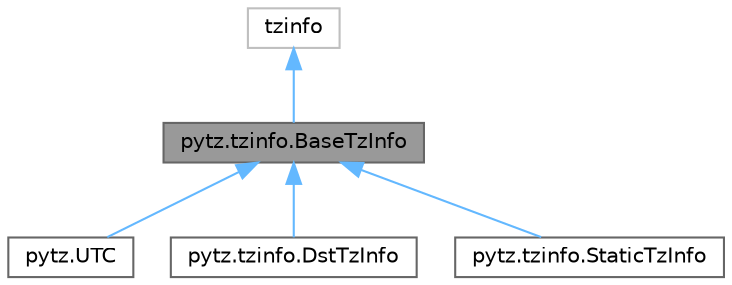 digraph "pytz.tzinfo.BaseTzInfo"
{
 // LATEX_PDF_SIZE
  bgcolor="transparent";
  edge [fontname=Helvetica,fontsize=10,labelfontname=Helvetica,labelfontsize=10];
  node [fontname=Helvetica,fontsize=10,shape=box,height=0.2,width=0.4];
  Node1 [id="Node000001",label="pytz.tzinfo.BaseTzInfo",height=0.2,width=0.4,color="gray40", fillcolor="grey60", style="filled", fontcolor="black",tooltip=" "];
  Node2 -> Node1 [id="edge5_Node000001_Node000002",dir="back",color="steelblue1",style="solid",tooltip=" "];
  Node2 [id="Node000002",label="tzinfo",height=0.2,width=0.4,color="grey75", fillcolor="white", style="filled",tooltip=" "];
  Node1 -> Node3 [id="edge6_Node000001_Node000003",dir="back",color="steelblue1",style="solid",tooltip=" "];
  Node3 [id="Node000003",label="pytz.UTC",height=0.2,width=0.4,color="gray40", fillcolor="white", style="filled",URL="$df/dbc/classpytz_1_1UTC.html",tooltip=" "];
  Node1 -> Node4 [id="edge7_Node000001_Node000004",dir="back",color="steelblue1",style="solid",tooltip=" "];
  Node4 [id="Node000004",label="pytz.tzinfo.DstTzInfo",height=0.2,width=0.4,color="gray40", fillcolor="white", style="filled",URL="$d7/d00/classpytz_1_1tzinfo_1_1DstTzInfo.html",tooltip=" "];
  Node1 -> Node5 [id="edge8_Node000001_Node000005",dir="back",color="steelblue1",style="solid",tooltip=" "];
  Node5 [id="Node000005",label="pytz.tzinfo.StaticTzInfo",height=0.2,width=0.4,color="gray40", fillcolor="white", style="filled",URL="$dc/dc3/classpytz_1_1tzinfo_1_1StaticTzInfo.html",tooltip=" "];
}
